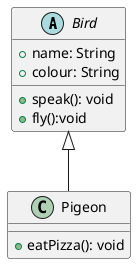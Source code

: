 @startuml
'https://plantuml.com/class-diagram


abstract class Bird {
    + name: String
    + colour: String

    +speak(): void
    +fly():void
}

class Pigeon {
    +eatPizza(): void
}

Bird <|-- Pigeon

@enduml